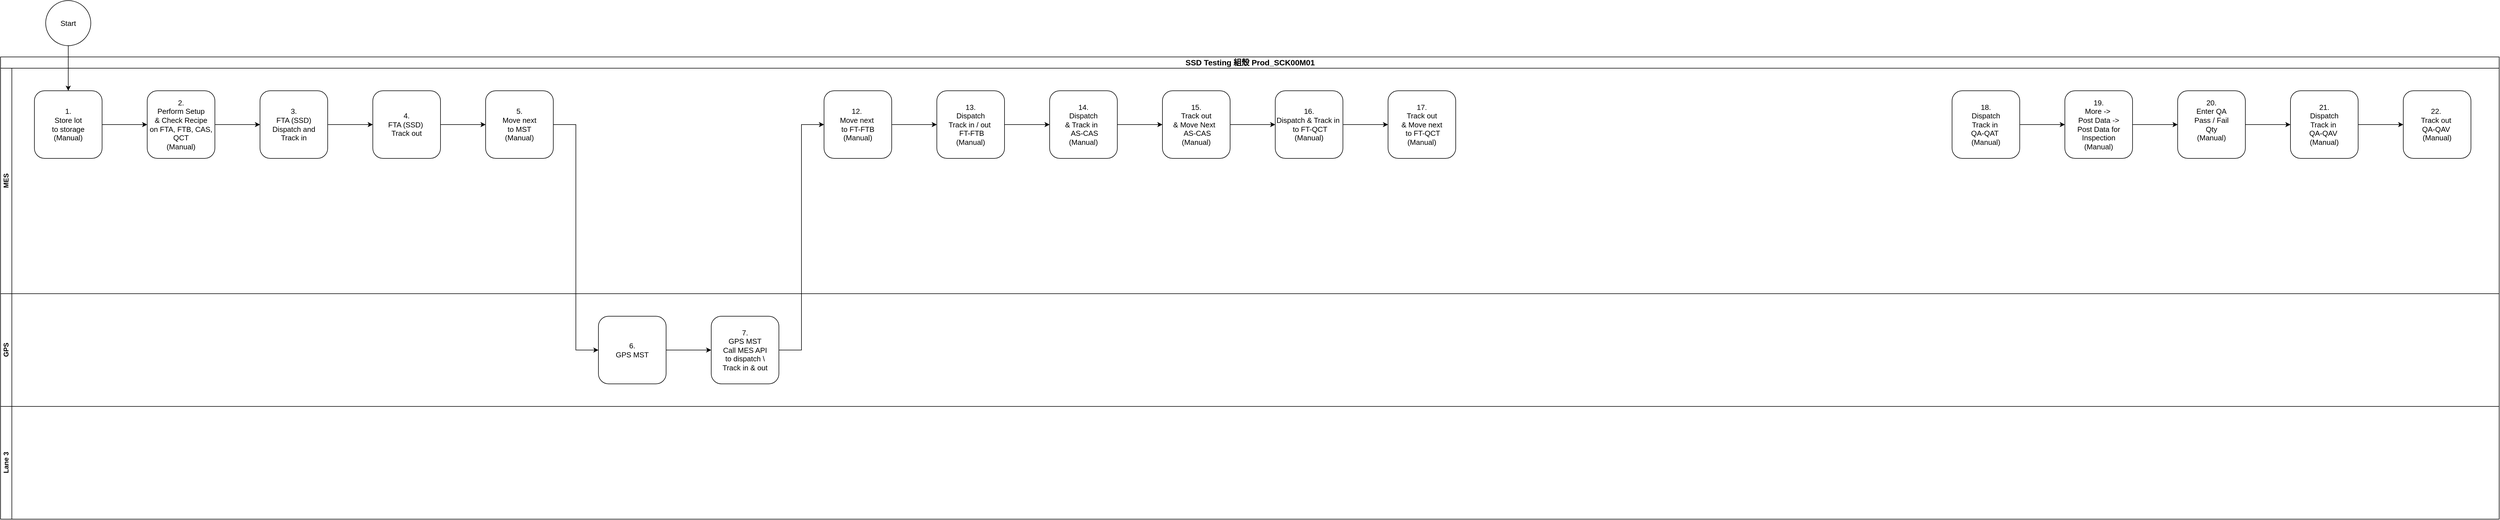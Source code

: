 <mxfile version="22.1.16" type="github" pages="2">
  <diagram name="Testing 組殼 Prod SCK00M01" id="VtEyXnvxtjtlxtF73gRq">
    <mxGraphModel dx="1649" dy="954" grid="1" gridSize="10" guides="1" tooltips="1" connect="1" arrows="1" fold="1" page="0" pageScale="1" pageWidth="1169" pageHeight="827" math="0" shadow="0">
      <root>
        <mxCell id="ZjPLEvT_vaRUvgcbaxpD-0" />
        <mxCell id="ZjPLEvT_vaRUvgcbaxpD-1" parent="ZjPLEvT_vaRUvgcbaxpD-0" />
        <mxCell id="ZjPLEvT_vaRUvgcbaxpD-2" value="&lt;span style=&quot;font-size: 14px;&quot;&gt;SSD Testing 組殼 Prod_SCK00M01&lt;/span&gt;" style="swimlane;childLayout=stackLayout;resizeParent=1;resizeParentMax=0;horizontal=1;startSize=20;horizontalStack=0;html=1;" vertex="1" parent="ZjPLEvT_vaRUvgcbaxpD-1">
          <mxGeometry x="20" y="140" width="4430" height="820" as="geometry" />
        </mxCell>
        <mxCell id="ZjPLEvT_vaRUvgcbaxpD-3" value="MES" style="swimlane;startSize=20;horizontal=0;html=1;" vertex="1" parent="ZjPLEvT_vaRUvgcbaxpD-2">
          <mxGeometry y="20" width="4430" height="400" as="geometry" />
        </mxCell>
        <mxCell id="ZjPLEvT_vaRUvgcbaxpD-4" style="edgeStyle=orthogonalEdgeStyle;rounded=0;orthogonalLoop=1;jettySize=auto;html=1;exitX=1;exitY=0.5;exitDx=0;exitDy=0;entryX=0;entryY=0.5;entryDx=0;entryDy=0;" edge="1" parent="ZjPLEvT_vaRUvgcbaxpD-3" source="ZjPLEvT_vaRUvgcbaxpD-5" target="ZjPLEvT_vaRUvgcbaxpD-7">
          <mxGeometry relative="1" as="geometry" />
        </mxCell>
        <mxCell id="ZjPLEvT_vaRUvgcbaxpD-5" value="&lt;font style=&quot;font-size: 13px;&quot;&gt;1.&lt;br&gt;Store lot &lt;br&gt;to storage&lt;br&gt;(Manual)&lt;br&gt;&lt;/font&gt;" style="rounded=1;whiteSpace=wrap;html=1;" vertex="1" parent="ZjPLEvT_vaRUvgcbaxpD-3">
          <mxGeometry x="60" y="40" width="120" height="120" as="geometry" />
        </mxCell>
        <mxCell id="ZjPLEvT_vaRUvgcbaxpD-6" style="edgeStyle=orthogonalEdgeStyle;rounded=0;orthogonalLoop=1;jettySize=auto;html=1;exitX=1;exitY=0.5;exitDx=0;exitDy=0;entryX=0;entryY=0.5;entryDx=0;entryDy=0;" edge="1" parent="ZjPLEvT_vaRUvgcbaxpD-3" source="ZjPLEvT_vaRUvgcbaxpD-7" target="ZjPLEvT_vaRUvgcbaxpD-9">
          <mxGeometry relative="1" as="geometry" />
        </mxCell>
        <mxCell id="ZjPLEvT_vaRUvgcbaxpD-7" value="&lt;font style=&quot;font-size: 13px;&quot;&gt;2. &lt;br&gt;Perform Setup&lt;br&gt;&amp;amp; Check Recipe&lt;br&gt;on FTA, FTB, CAS, QCT&lt;br&gt;(Manual)&lt;br&gt;&lt;/font&gt;" style="rounded=1;whiteSpace=wrap;html=1;" vertex="1" parent="ZjPLEvT_vaRUvgcbaxpD-3">
          <mxGeometry x="260" y="40" width="120" height="120" as="geometry" />
        </mxCell>
        <mxCell id="ZjPLEvT_vaRUvgcbaxpD-8" style="edgeStyle=orthogonalEdgeStyle;rounded=0;orthogonalLoop=1;jettySize=auto;html=1;exitX=1;exitY=0.5;exitDx=0;exitDy=0;entryX=0;entryY=0.5;entryDx=0;entryDy=0;" edge="1" parent="ZjPLEvT_vaRUvgcbaxpD-3" source="ZjPLEvT_vaRUvgcbaxpD-9" target="ZjPLEvT_vaRUvgcbaxpD-11">
          <mxGeometry relative="1" as="geometry" />
        </mxCell>
        <mxCell id="ZjPLEvT_vaRUvgcbaxpD-9" value="&lt;font style=&quot;font-size: 13px;&quot;&gt;3. &lt;br&gt;FTA (SSD)&lt;br&gt;Dispatch and &lt;br&gt;Track in&lt;br&gt;&lt;/font&gt;" style="rounded=1;whiteSpace=wrap;html=1;" vertex="1" parent="ZjPLEvT_vaRUvgcbaxpD-3">
          <mxGeometry x="460" y="40" width="120" height="120" as="geometry" />
        </mxCell>
        <mxCell id="ZjPLEvT_vaRUvgcbaxpD-10" style="edgeStyle=orthogonalEdgeStyle;rounded=0;orthogonalLoop=1;jettySize=auto;html=1;exitX=1;exitY=0.5;exitDx=0;exitDy=0;entryX=0;entryY=0.5;entryDx=0;entryDy=0;" edge="1" parent="ZjPLEvT_vaRUvgcbaxpD-3" source="ZjPLEvT_vaRUvgcbaxpD-11" target="ZjPLEvT_vaRUvgcbaxpD-17">
          <mxGeometry relative="1" as="geometry">
            <mxPoint x="860" y="100" as="targetPoint" />
          </mxGeometry>
        </mxCell>
        <mxCell id="ZjPLEvT_vaRUvgcbaxpD-11" value="&lt;font style=&quot;font-size: 13px;&quot;&gt;4. &lt;br&gt;FTA (SSD)&amp;nbsp;&lt;br&gt;Track out&lt;br&gt;&lt;/font&gt;" style="rounded=1;whiteSpace=wrap;html=1;" vertex="1" parent="ZjPLEvT_vaRUvgcbaxpD-3">
          <mxGeometry x="660" y="40" width="120" height="120" as="geometry" />
        </mxCell>
        <mxCell id="ZjPLEvT_vaRUvgcbaxpD-17" value="&lt;font style=&quot;font-size: 13px;&quot;&gt;5. &lt;br&gt;Move next &lt;br&gt;to MST&lt;br&gt;(Manual)&lt;br&gt;&lt;/font&gt;" style="rounded=1;whiteSpace=wrap;html=1;" vertex="1" parent="ZjPLEvT_vaRUvgcbaxpD-3">
          <mxGeometry x="860" y="40" width="120" height="120" as="geometry" />
        </mxCell>
        <mxCell id="ZjPLEvT_vaRUvgcbaxpD-35" style="edgeStyle=orthogonalEdgeStyle;rounded=0;orthogonalLoop=1;jettySize=auto;html=1;exitX=1;exitY=0.5;exitDx=0;exitDy=0;entryX=0;entryY=0.5;entryDx=0;entryDy=0;" edge="1" parent="ZjPLEvT_vaRUvgcbaxpD-3" source="ZjPLEvT_vaRUvgcbaxpD-36" target="ZjPLEvT_vaRUvgcbaxpD-38">
          <mxGeometry relative="1" as="geometry" />
        </mxCell>
        <mxCell id="ZjPLEvT_vaRUvgcbaxpD-36" value="&lt;font style=&quot;font-size: 13px;&quot;&gt;12.&amp;nbsp;&lt;br&gt;Move next&amp;nbsp;&lt;br&gt;to FT-FTB&lt;br&gt;(Manual)&lt;br&gt;&lt;/font&gt;" style="rounded=1;whiteSpace=wrap;html=1;" vertex="1" parent="ZjPLEvT_vaRUvgcbaxpD-3">
          <mxGeometry x="1460" y="40" width="120" height="120" as="geometry" />
        </mxCell>
        <mxCell id="zAakZylzKmNzfOh6aZrc-1" style="edgeStyle=orthogonalEdgeStyle;rounded=0;orthogonalLoop=1;jettySize=auto;html=1;exitX=1;exitY=0.5;exitDx=0;exitDy=0;entryX=0;entryY=0.5;entryDx=0;entryDy=0;" edge="1" parent="ZjPLEvT_vaRUvgcbaxpD-3" source="ZjPLEvT_vaRUvgcbaxpD-38" target="FKZvdiM3d8KpAC-lXiIu-1">
          <mxGeometry relative="1" as="geometry" />
        </mxCell>
        <mxCell id="ZjPLEvT_vaRUvgcbaxpD-38" value="&lt;font style=&quot;font-size: 13px;&quot;&gt;13. &lt;br&gt;Dispatch&lt;br&gt;Track in / out&amp;nbsp;&lt;br&gt;&amp;nbsp;FT-FTB&lt;br&gt;(Manual)&lt;br&gt;&lt;/font&gt;" style="rounded=1;whiteSpace=wrap;html=1;" vertex="1" parent="ZjPLEvT_vaRUvgcbaxpD-3">
          <mxGeometry x="1660" y="40" width="120" height="120" as="geometry" />
        </mxCell>
        <mxCell id="ZjPLEvT_vaRUvgcbaxpD-39" style="edgeStyle=orthogonalEdgeStyle;rounded=0;orthogonalLoop=1;jettySize=auto;html=1;exitX=1;exitY=0.5;exitDx=0;exitDy=0;entryX=0;entryY=0.5;entryDx=0;entryDy=0;" edge="1" parent="ZjPLEvT_vaRUvgcbaxpD-3" source="ZjPLEvT_vaRUvgcbaxpD-40" target="ZjPLEvT_vaRUvgcbaxpD-42">
          <mxGeometry relative="1" as="geometry" />
        </mxCell>
        <mxCell id="ZjPLEvT_vaRUvgcbaxpD-40" value="&lt;font style=&quot;font-size: 13px;&quot;&gt;18. &lt;br&gt;Dispatch&lt;br&gt;Track in&amp;nbsp;&lt;br&gt;QA-QAT&amp;nbsp;&lt;br&gt;(Manual)&lt;br&gt;&lt;/font&gt;" style="rounded=1;whiteSpace=wrap;html=1;" vertex="1" parent="ZjPLEvT_vaRUvgcbaxpD-3">
          <mxGeometry x="3460" y="40" width="120" height="120" as="geometry" />
        </mxCell>
        <mxCell id="ZjPLEvT_vaRUvgcbaxpD-41" style="edgeStyle=orthogonalEdgeStyle;rounded=0;orthogonalLoop=1;jettySize=auto;html=1;exitX=1;exitY=0.5;exitDx=0;exitDy=0;entryX=0;entryY=0.5;entryDx=0;entryDy=0;" edge="1" parent="ZjPLEvT_vaRUvgcbaxpD-3" source="ZjPLEvT_vaRUvgcbaxpD-42" target="ZjPLEvT_vaRUvgcbaxpD-44">
          <mxGeometry relative="1" as="geometry" />
        </mxCell>
        <mxCell id="ZjPLEvT_vaRUvgcbaxpD-42" value="&lt;font style=&quot;font-size: 13px;&quot;&gt;19. &lt;br&gt;More -&amp;gt;&amp;nbsp;&lt;br&gt;Post Data -&amp;gt;&lt;br&gt;Post Data for Inspection&lt;br&gt;(Manual)&lt;br&gt;&lt;/font&gt;" style="rounded=1;whiteSpace=wrap;html=1;" vertex="1" parent="ZjPLEvT_vaRUvgcbaxpD-3">
          <mxGeometry x="3660" y="40" width="120" height="120" as="geometry" />
        </mxCell>
        <mxCell id="ZjPLEvT_vaRUvgcbaxpD-43" style="edgeStyle=orthogonalEdgeStyle;rounded=0;orthogonalLoop=1;jettySize=auto;html=1;exitX=1;exitY=0.5;exitDx=0;exitDy=0;entryX=0;entryY=0.5;entryDx=0;entryDy=0;" edge="1" parent="ZjPLEvT_vaRUvgcbaxpD-3" source="ZjPLEvT_vaRUvgcbaxpD-44" target="ZjPLEvT_vaRUvgcbaxpD-46">
          <mxGeometry relative="1" as="geometry" />
        </mxCell>
        <mxCell id="ZjPLEvT_vaRUvgcbaxpD-44" value="&lt;font style=&quot;font-size: 13px;&quot;&gt;20. &lt;br&gt;Enter QA &lt;br&gt;Pass / Fail&lt;br&gt;Qty&lt;br&gt;(Manual)&lt;br&gt;&lt;br&gt;&lt;/font&gt;" style="rounded=1;whiteSpace=wrap;html=1;" vertex="1" parent="ZjPLEvT_vaRUvgcbaxpD-3">
          <mxGeometry x="3860" y="40" width="120" height="120" as="geometry" />
        </mxCell>
        <mxCell id="ZjPLEvT_vaRUvgcbaxpD-45" style="edgeStyle=orthogonalEdgeStyle;rounded=0;orthogonalLoop=1;jettySize=auto;html=1;exitX=1;exitY=0.5;exitDx=0;exitDy=0;entryX=0;entryY=0.5;entryDx=0;entryDy=0;" edge="1" parent="ZjPLEvT_vaRUvgcbaxpD-3" source="ZjPLEvT_vaRUvgcbaxpD-46" target="ZjPLEvT_vaRUvgcbaxpD-47">
          <mxGeometry relative="1" as="geometry" />
        </mxCell>
        <mxCell id="ZjPLEvT_vaRUvgcbaxpD-46" value="&lt;font style=&quot;font-size: 13px;&quot;&gt;21. &lt;br&gt;Dispatch&lt;br&gt;Track in&amp;nbsp;&lt;br&gt;QA-QAV&amp;nbsp;&lt;br&gt;(Manual)&lt;br&gt;&lt;/font&gt;" style="rounded=1;whiteSpace=wrap;html=1;" vertex="1" parent="ZjPLEvT_vaRUvgcbaxpD-3">
          <mxGeometry x="4060" y="40" width="120" height="120" as="geometry" />
        </mxCell>
        <mxCell id="ZjPLEvT_vaRUvgcbaxpD-47" value="&lt;font style=&quot;font-size: 13px;&quot;&gt;22.&amp;nbsp;&lt;br&gt;Track out&amp;nbsp;&lt;br&gt;QA-QAV&amp;nbsp;&lt;br&gt;(Manual)&lt;br&gt;&lt;/font&gt;" style="rounded=1;whiteSpace=wrap;html=1;" vertex="1" parent="ZjPLEvT_vaRUvgcbaxpD-3">
          <mxGeometry x="4260" y="40" width="120" height="120" as="geometry" />
        </mxCell>
        <mxCell id="zAakZylzKmNzfOh6aZrc-2" style="edgeStyle=orthogonalEdgeStyle;rounded=0;orthogonalLoop=1;jettySize=auto;html=1;exitX=1;exitY=0.5;exitDx=0;exitDy=0;entryX=0;entryY=0.5;entryDx=0;entryDy=0;" edge="1" parent="ZjPLEvT_vaRUvgcbaxpD-3" source="FKZvdiM3d8KpAC-lXiIu-1" target="zAakZylzKmNzfOh6aZrc-0">
          <mxGeometry relative="1" as="geometry" />
        </mxCell>
        <mxCell id="FKZvdiM3d8KpAC-lXiIu-1" value="&lt;font style=&quot;font-size: 13px;&quot;&gt;14. &lt;br&gt;Dispatch &lt;br&gt;&amp;amp; Track in&amp;nbsp;&amp;nbsp;&lt;br&gt;&amp;nbsp;AS-CAS&lt;br&gt;(Manual)&lt;br&gt;&lt;/font&gt;" style="rounded=1;whiteSpace=wrap;html=1;" vertex="1" parent="ZjPLEvT_vaRUvgcbaxpD-3">
          <mxGeometry x="1860" y="40" width="120" height="120" as="geometry" />
        </mxCell>
        <mxCell id="zAakZylzKmNzfOh6aZrc-4" style="edgeStyle=orthogonalEdgeStyle;rounded=0;orthogonalLoop=1;jettySize=auto;html=1;exitX=1;exitY=0.5;exitDx=0;exitDy=0;" edge="1" parent="ZjPLEvT_vaRUvgcbaxpD-3" source="zAakZylzKmNzfOh6aZrc-0" target="zAakZylzKmNzfOh6aZrc-3">
          <mxGeometry relative="1" as="geometry" />
        </mxCell>
        <mxCell id="zAakZylzKmNzfOh6aZrc-0" value="&lt;font style=&quot;font-size: 13px;&quot;&gt;15. &lt;br&gt;Track out &lt;br&gt;&amp;amp; Move Next&amp;nbsp;&amp;nbsp;&lt;br&gt;&amp;nbsp;AS-CAS&lt;br&gt;(Manual)&lt;br&gt;&lt;/font&gt;" style="rounded=1;whiteSpace=wrap;html=1;" vertex="1" parent="ZjPLEvT_vaRUvgcbaxpD-3">
          <mxGeometry x="2060" y="40" width="120" height="120" as="geometry" />
        </mxCell>
        <mxCell id="zAakZylzKmNzfOh6aZrc-7" style="edgeStyle=orthogonalEdgeStyle;rounded=0;orthogonalLoop=1;jettySize=auto;html=1;exitX=1;exitY=0.5;exitDx=0;exitDy=0;entryX=0;entryY=0.5;entryDx=0;entryDy=0;" edge="1" parent="ZjPLEvT_vaRUvgcbaxpD-3" source="zAakZylzKmNzfOh6aZrc-3" target="zAakZylzKmNzfOh6aZrc-6">
          <mxGeometry relative="1" as="geometry" />
        </mxCell>
        <mxCell id="zAakZylzKmNzfOh6aZrc-3" value="&lt;font style=&quot;font-size: 13px;&quot;&gt;16. &lt;br&gt;Dispatch &amp;amp; Track in&amp;nbsp;&lt;br&gt;&amp;nbsp;to FT-QCT&lt;br&gt;(Manual)&lt;br&gt;&lt;/font&gt;" style="rounded=1;whiteSpace=wrap;html=1;" vertex="1" parent="ZjPLEvT_vaRUvgcbaxpD-3">
          <mxGeometry x="2260" y="40" width="120" height="120" as="geometry" />
        </mxCell>
        <mxCell id="zAakZylzKmNzfOh6aZrc-6" value="&lt;font style=&quot;font-size: 13px;&quot;&gt;17. &lt;br&gt;Track out &lt;br&gt;&amp;amp; Move next&lt;br&gt;&amp;nbsp;to FT-QCT&lt;br&gt;(Manual)&lt;br&gt;&lt;/font&gt;" style="rounded=1;whiteSpace=wrap;html=1;" vertex="1" parent="ZjPLEvT_vaRUvgcbaxpD-3">
          <mxGeometry x="2460" y="40" width="120" height="120" as="geometry" />
        </mxCell>
        <mxCell id="ZjPLEvT_vaRUvgcbaxpD-48" value="GPS" style="swimlane;startSize=20;horizontal=0;html=1;" vertex="1" parent="ZjPLEvT_vaRUvgcbaxpD-2">
          <mxGeometry y="420" width="4430" height="200" as="geometry" />
        </mxCell>
        <mxCell id="ZjPLEvT_vaRUvgcbaxpD-49" style="edgeStyle=orthogonalEdgeStyle;rounded=0;orthogonalLoop=1;jettySize=auto;html=1;exitX=1;exitY=0.5;exitDx=0;exitDy=0;entryX=0;entryY=0.5;entryDx=0;entryDy=0;" edge="1" parent="ZjPLEvT_vaRUvgcbaxpD-48" source="ZjPLEvT_vaRUvgcbaxpD-50" target="ZjPLEvT_vaRUvgcbaxpD-51">
          <mxGeometry relative="1" as="geometry" />
        </mxCell>
        <mxCell id="ZjPLEvT_vaRUvgcbaxpD-50" value="&lt;font style=&quot;font-size: 13px;&quot;&gt;6. &lt;br&gt;GPS MST&lt;br&gt;&lt;/font&gt;" style="rounded=1;whiteSpace=wrap;html=1;" vertex="1" parent="ZjPLEvT_vaRUvgcbaxpD-48">
          <mxGeometry x="1060" y="40" width="120" height="120" as="geometry" />
        </mxCell>
        <mxCell id="ZjPLEvT_vaRUvgcbaxpD-51" value="&lt;font style=&quot;font-size: 13px;&quot;&gt;7. &lt;br&gt;GPS MST&lt;br&gt;Call MES API &lt;br&gt;to dispatch \&lt;br&gt;Track in &amp;amp; out&lt;br&gt;&lt;/font&gt;" style="rounded=1;whiteSpace=wrap;html=1;" vertex="1" parent="ZjPLEvT_vaRUvgcbaxpD-48">
          <mxGeometry x="1260" y="40" width="120" height="120" as="geometry" />
        </mxCell>
        <mxCell id="ZjPLEvT_vaRUvgcbaxpD-52" value="Lane 3" style="swimlane;startSize=20;horizontal=0;html=1;" vertex="1" parent="ZjPLEvT_vaRUvgcbaxpD-2">
          <mxGeometry y="620" width="4430" height="200" as="geometry" />
        </mxCell>
        <mxCell id="ZjPLEvT_vaRUvgcbaxpD-53" style="edgeStyle=orthogonalEdgeStyle;rounded=0;orthogonalLoop=1;jettySize=auto;html=1;exitX=1;exitY=0.5;exitDx=0;exitDy=0;entryX=0;entryY=0.5;entryDx=0;entryDy=0;" edge="1" parent="ZjPLEvT_vaRUvgcbaxpD-2" source="ZjPLEvT_vaRUvgcbaxpD-17" target="ZjPLEvT_vaRUvgcbaxpD-50">
          <mxGeometry relative="1" as="geometry" />
        </mxCell>
        <mxCell id="FKZvdiM3d8KpAC-lXiIu-0" style="edgeStyle=orthogonalEdgeStyle;rounded=0;orthogonalLoop=1;jettySize=auto;html=1;exitX=1;exitY=0.5;exitDx=0;exitDy=0;entryX=0;entryY=0.5;entryDx=0;entryDy=0;" edge="1" parent="ZjPLEvT_vaRUvgcbaxpD-2" source="ZjPLEvT_vaRUvgcbaxpD-51" target="ZjPLEvT_vaRUvgcbaxpD-36">
          <mxGeometry relative="1" as="geometry" />
        </mxCell>
        <mxCell id="ZjPLEvT_vaRUvgcbaxpD-55" style="edgeStyle=orthogonalEdgeStyle;rounded=0;orthogonalLoop=1;jettySize=auto;html=1;exitX=0.5;exitY=1;exitDx=0;exitDy=0;entryX=0.5;entryY=0;entryDx=0;entryDy=0;" edge="1" parent="ZjPLEvT_vaRUvgcbaxpD-1" source="ZjPLEvT_vaRUvgcbaxpD-56" target="ZjPLEvT_vaRUvgcbaxpD-5">
          <mxGeometry relative="1" as="geometry" />
        </mxCell>
        <mxCell id="ZjPLEvT_vaRUvgcbaxpD-56" value="&lt;font style=&quot;font-size: 13px;&quot;&gt;Start&lt;/font&gt;" style="ellipse;whiteSpace=wrap;html=1;aspect=fixed;" vertex="1" parent="ZjPLEvT_vaRUvgcbaxpD-1">
          <mxGeometry x="100" y="40" width="80" height="80" as="geometry" />
        </mxCell>
      </root>
    </mxGraphModel>
  </diagram>
  <diagram name="SSD Testing 不組殼 Prod S0K00M01" id="Mfq-cFtSlNQOb0LYSINd">
    <mxGraphModel dx="2328" dy="1347" grid="1" gridSize="10" guides="1" tooltips="1" connect="1" arrows="1" fold="1" page="0" pageScale="1" pageWidth="1169" pageHeight="827" math="0" shadow="0">
      <root>
        <mxCell id="0" />
        <mxCell id="1" parent="0" />
        <mxCell id="GfFlqZ9XHPKxG8nevZgK-1" value="&lt;span style=&quot;font-size: 14px;&quot;&gt;SSD Testing 不組殼 Prod_S0K00M01&lt;/span&gt;" style="swimlane;childLayout=stackLayout;resizeParent=1;resizeParentMax=0;horizontal=1;startSize=20;horizontalStack=0;html=1;" vertex="1" parent="1">
          <mxGeometry x="20" y="140" width="4430" height="820" as="geometry" />
        </mxCell>
        <mxCell id="GfFlqZ9XHPKxG8nevZgK-2" value="MES" style="swimlane;startSize=20;horizontal=0;html=1;" vertex="1" parent="GfFlqZ9XHPKxG8nevZgK-1">
          <mxGeometry y="20" width="4430" height="400" as="geometry" />
        </mxCell>
        <mxCell id="GfFlqZ9XHPKxG8nevZgK-11" style="edgeStyle=orthogonalEdgeStyle;rounded=0;orthogonalLoop=1;jettySize=auto;html=1;exitX=1;exitY=0.5;exitDx=0;exitDy=0;entryX=0;entryY=0.5;entryDx=0;entryDy=0;" edge="1" parent="GfFlqZ9XHPKxG8nevZgK-2" source="GfFlqZ9XHPKxG8nevZgK-6" target="GfFlqZ9XHPKxG8nevZgK-8">
          <mxGeometry relative="1" as="geometry" />
        </mxCell>
        <mxCell id="GfFlqZ9XHPKxG8nevZgK-6" value="&lt;font style=&quot;font-size: 13px;&quot;&gt;1.&lt;br&gt;Store lot &lt;br&gt;to storage&lt;br&gt;(Manual)&lt;br&gt;&lt;/font&gt;" style="rounded=1;whiteSpace=wrap;html=1;" vertex="1" parent="GfFlqZ9XHPKxG8nevZgK-2">
          <mxGeometry x="60" y="40" width="120" height="120" as="geometry" />
        </mxCell>
        <mxCell id="GfFlqZ9XHPKxG8nevZgK-12" style="edgeStyle=orthogonalEdgeStyle;rounded=0;orthogonalLoop=1;jettySize=auto;html=1;exitX=1;exitY=0.5;exitDx=0;exitDy=0;entryX=0;entryY=0.5;entryDx=0;entryDy=0;" edge="1" parent="GfFlqZ9XHPKxG8nevZgK-2" source="GfFlqZ9XHPKxG8nevZgK-8" target="GfFlqZ9XHPKxG8nevZgK-10">
          <mxGeometry relative="1" as="geometry" />
        </mxCell>
        <mxCell id="GfFlqZ9XHPKxG8nevZgK-8" value="&lt;font style=&quot;font-size: 13px;&quot;&gt;2. &lt;br&gt;Perform Setup&lt;br&gt;&amp;amp; Check Recipe&amp;nbsp;&lt;br&gt;on FTA, FTB, QCT&lt;br&gt;(Manual)&lt;br&gt;&lt;br&gt;&lt;/font&gt;" style="rounded=1;whiteSpace=wrap;html=1;" vertex="1" parent="GfFlqZ9XHPKxG8nevZgK-2">
          <mxGeometry x="260" y="40" width="120" height="120" as="geometry" />
        </mxCell>
        <mxCell id="GfFlqZ9XHPKxG8nevZgK-14" style="edgeStyle=orthogonalEdgeStyle;rounded=0;orthogonalLoop=1;jettySize=auto;html=1;exitX=1;exitY=0.5;exitDx=0;exitDy=0;entryX=0;entryY=0.5;entryDx=0;entryDy=0;" edge="1" parent="GfFlqZ9XHPKxG8nevZgK-2" source="GfFlqZ9XHPKxG8nevZgK-10" target="GfFlqZ9XHPKxG8nevZgK-13">
          <mxGeometry relative="1" as="geometry" />
        </mxCell>
        <mxCell id="GfFlqZ9XHPKxG8nevZgK-10" value="&lt;font style=&quot;font-size: 13px;&quot;&gt;3. &lt;br&gt;FTA (SSD)&lt;br&gt;Dispatch and &lt;br&gt;Track in&lt;br&gt;&lt;/font&gt;" style="rounded=1;whiteSpace=wrap;html=1;" vertex="1" parent="GfFlqZ9XHPKxG8nevZgK-2">
          <mxGeometry x="460" y="40" width="120" height="120" as="geometry" />
        </mxCell>
        <mxCell id="GfFlqZ9XHPKxG8nevZgK-16" style="edgeStyle=orthogonalEdgeStyle;rounded=0;orthogonalLoop=1;jettySize=auto;html=1;exitX=1;exitY=0.5;exitDx=0;exitDy=0;entryX=0;entryY=0.5;entryDx=0;entryDy=0;" edge="1" parent="GfFlqZ9XHPKxG8nevZgK-2" source="GfFlqZ9XHPKxG8nevZgK-13" target="GfFlqZ9XHPKxG8nevZgK-15">
          <mxGeometry relative="1" as="geometry" />
        </mxCell>
        <mxCell id="GfFlqZ9XHPKxG8nevZgK-13" value="&lt;font style=&quot;font-size: 13px;&quot;&gt;4. &lt;br&gt;FTA (SSD)&amp;nbsp;&lt;br&gt;Track out&lt;br&gt;&lt;/font&gt;" style="rounded=1;whiteSpace=wrap;html=1;" vertex="1" parent="GfFlqZ9XHPKxG8nevZgK-2">
          <mxGeometry x="660" y="40" width="120" height="120" as="geometry" />
        </mxCell>
        <mxCell id="GfFlqZ9XHPKxG8nevZgK-20" style="edgeStyle=orthogonalEdgeStyle;rounded=0;orthogonalLoop=1;jettySize=auto;html=1;exitX=0.5;exitY=1;exitDx=0;exitDy=0;entryX=0;entryY=0.5;entryDx=0;entryDy=0;" edge="1" parent="GfFlqZ9XHPKxG8nevZgK-2" source="GfFlqZ9XHPKxG8nevZgK-15" target="GfFlqZ9XHPKxG8nevZgK-19">
          <mxGeometry relative="1" as="geometry" />
        </mxCell>
        <mxCell id="GfFlqZ9XHPKxG8nevZgK-22" value="&lt;font style=&quot;font-size: 13px;&quot;&gt;Yes&lt;/font&gt;" style="edgeLabel;html=1;align=center;verticalAlign=middle;resizable=0;points=[];" vertex="1" connectable="0" parent="GfFlqZ9XHPKxG8nevZgK-20">
          <mxGeometry x="-0.586" y="-1" relative="1" as="geometry">
            <mxPoint as="offset" />
          </mxGeometry>
        </mxCell>
        <mxCell id="GfFlqZ9XHPKxG8nevZgK-35" style="edgeStyle=orthogonalEdgeStyle;rounded=0;orthogonalLoop=1;jettySize=auto;html=1;exitX=1;exitY=0.5;exitDx=0;exitDy=0;" edge="1" parent="GfFlqZ9XHPKxG8nevZgK-2" source="GfFlqZ9XHPKxG8nevZgK-15">
          <mxGeometry relative="1" as="geometry">
            <mxPoint x="1660" y="100" as="targetPoint" />
          </mxGeometry>
        </mxCell>
        <mxCell id="GfFlqZ9XHPKxG8nevZgK-36" value="&lt;font style=&quot;font-size: 13px;&quot;&gt;No&lt;/font&gt;" style="edgeLabel;html=1;align=center;verticalAlign=middle;resizable=0;points=[];" vertex="1" connectable="0" parent="GfFlqZ9XHPKxG8nevZgK-35">
          <mxGeometry x="-0.23" y="-1" relative="1" as="geometry">
            <mxPoint as="offset" />
          </mxGeometry>
        </mxCell>
        <mxCell id="GfFlqZ9XHPKxG8nevZgK-15" value="&lt;font style=&quot;font-size: 13px;&quot;&gt;5. &lt;br&gt;Is 上載板 (Load)?&lt;br&gt;( 是否使用&lt;br&gt;MST 960機台 )&amp;nbsp;&lt;br&gt;&lt;/font&gt;" style="rhombus;whiteSpace=wrap;html=1;" vertex="1" parent="GfFlqZ9XHPKxG8nevZgK-2">
          <mxGeometry x="860" y="40" width="120" height="120" as="geometry" />
        </mxCell>
        <mxCell id="GfFlqZ9XHPKxG8nevZgK-17" value="&lt;font style=&quot;font-size: 13px;&quot;&gt;9. &lt;br&gt;Move next &lt;br&gt;to MST&lt;br&gt;(Manual)&lt;br&gt;&lt;/font&gt;" style="rounded=1;whiteSpace=wrap;html=1;" vertex="1" parent="GfFlqZ9XHPKxG8nevZgK-2">
          <mxGeometry x="1660" y="40" width="120" height="120" as="geometry" />
        </mxCell>
        <mxCell id="GfFlqZ9XHPKxG8nevZgK-26" style="edgeStyle=orthogonalEdgeStyle;rounded=0;orthogonalLoop=1;jettySize=auto;html=1;exitX=1;exitY=0.5;exitDx=0;exitDy=0;" edge="1" parent="GfFlqZ9XHPKxG8nevZgK-2" source="GfFlqZ9XHPKxG8nevZgK-19" target="GfFlqZ9XHPKxG8nevZgK-24">
          <mxGeometry relative="1" as="geometry" />
        </mxCell>
        <mxCell id="GfFlqZ9XHPKxG8nevZgK-19" value="&lt;font style=&quot;font-size: 13px;&quot;&gt;6. &lt;br&gt;Move next&lt;br&gt;to LN-BMS&lt;br&gt;(optional step)&lt;br&gt;(Manual)&lt;br&gt;&lt;br&gt;&lt;/font&gt;" style="rounded=1;whiteSpace=wrap;html=1;" vertex="1" parent="GfFlqZ9XHPKxG8nevZgK-2">
          <mxGeometry x="1060" y="240" width="120" height="120" as="geometry" />
        </mxCell>
        <mxCell id="GfFlqZ9XHPKxG8nevZgK-27" style="edgeStyle=orthogonalEdgeStyle;rounded=0;orthogonalLoop=1;jettySize=auto;html=1;exitX=1;exitY=0.5;exitDx=0;exitDy=0;entryX=0;entryY=0.5;entryDx=0;entryDy=0;" edge="1" parent="GfFlqZ9XHPKxG8nevZgK-2" source="GfFlqZ9XHPKxG8nevZgK-24" target="GfFlqZ9XHPKxG8nevZgK-25">
          <mxGeometry relative="1" as="geometry" />
        </mxCell>
        <mxCell id="GfFlqZ9XHPKxG8nevZgK-24" value="&lt;font style=&quot;font-size: 13px;&quot;&gt;7. &lt;br&gt;Track in to&amp;nbsp;&lt;br&gt;LN-BMS&lt;br&gt;(Manual)&lt;br&gt;&lt;/font&gt;" style="rounded=1;whiteSpace=wrap;html=1;" vertex="1" parent="GfFlqZ9XHPKxG8nevZgK-2">
          <mxGeometry x="1260" y="240" width="120" height="120" as="geometry" />
        </mxCell>
        <mxCell id="GfFlqZ9XHPKxG8nevZgK-28" style="edgeStyle=orthogonalEdgeStyle;rounded=0;orthogonalLoop=1;jettySize=auto;html=1;exitX=1;exitY=0.5;exitDx=0;exitDy=0;entryX=0;entryY=0.5;entryDx=0;entryDy=0;" edge="1" parent="GfFlqZ9XHPKxG8nevZgK-2" source="GfFlqZ9XHPKxG8nevZgK-25" target="GfFlqZ9XHPKxG8nevZgK-17">
          <mxGeometry relative="1" as="geometry" />
        </mxCell>
        <mxCell id="GfFlqZ9XHPKxG8nevZgK-25" value="&lt;font style=&quot;font-size: 13px;&quot;&gt;8. &lt;br&gt;Track out&amp;nbsp;&lt;br&gt;LN-BMS&lt;br&gt;(Manual)&lt;br&gt;&lt;/font&gt;" style="rounded=1;whiteSpace=wrap;html=1;" vertex="1" parent="GfFlqZ9XHPKxG8nevZgK-2">
          <mxGeometry x="1460" y="240" width="120" height="120" as="geometry" />
        </mxCell>
        <mxCell id="GfFlqZ9XHPKxG8nevZgK-38" style="edgeStyle=orthogonalEdgeStyle;rounded=0;orthogonalLoop=1;jettySize=auto;html=1;exitX=1;exitY=0.5;exitDx=0;exitDy=0;entryX=0;entryY=0.5;entryDx=0;entryDy=0;" edge="1" parent="GfFlqZ9XHPKxG8nevZgK-2" source="GfFlqZ9XHPKxG8nevZgK-33" target="GfFlqZ9XHPKxG8nevZgK-37">
          <mxGeometry relative="1" as="geometry" />
        </mxCell>
        <mxCell id="GfFlqZ9XHPKxG8nevZgK-43" value="&lt;font style=&quot;font-size: 13px;&quot;&gt;Yes&lt;/font&gt;" style="edgeLabel;html=1;align=center;verticalAlign=middle;resizable=0;points=[];" vertex="1" connectable="0" parent="GfFlqZ9XHPKxG8nevZgK-38">
          <mxGeometry x="-0.25" y="1" relative="1" as="geometry">
            <mxPoint as="offset" />
          </mxGeometry>
        </mxCell>
        <mxCell id="GfFlqZ9XHPKxG8nevZgK-45" style="edgeStyle=orthogonalEdgeStyle;rounded=0;orthogonalLoop=1;jettySize=auto;html=1;exitX=0.5;exitY=0;exitDx=0;exitDy=0;entryX=0;entryY=0.5;entryDx=0;entryDy=0;" edge="1" parent="GfFlqZ9XHPKxG8nevZgK-2" source="GfFlqZ9XHPKxG8nevZgK-33" target="GfFlqZ9XHPKxG8nevZgK-44">
          <mxGeometry relative="1" as="geometry" />
        </mxCell>
        <mxCell id="GfFlqZ9XHPKxG8nevZgK-46" value="&lt;font style=&quot;font-size: 13px;&quot;&gt;No&lt;/font&gt;" style="edgeLabel;html=1;align=center;verticalAlign=middle;resizable=0;points=[];" vertex="1" connectable="0" parent="GfFlqZ9XHPKxG8nevZgK-45">
          <mxGeometry x="-0.875" relative="1" as="geometry">
            <mxPoint as="offset" />
          </mxGeometry>
        </mxCell>
        <mxCell id="GfFlqZ9XHPKxG8nevZgK-33" value="&lt;font style=&quot;font-size: 13px;&quot;&gt;12. &lt;br&gt;Is 下載(unload)?&lt;br&gt;( 是否使用&lt;br&gt;MST 960機台 )&amp;nbsp;&lt;br&gt;&lt;/font&gt;" style="rhombus;whiteSpace=wrap;html=1;" vertex="1" parent="GfFlqZ9XHPKxG8nevZgK-2">
          <mxGeometry x="2260" y="240" width="120" height="120" as="geometry" />
        </mxCell>
        <mxCell id="GfFlqZ9XHPKxG8nevZgK-42" style="edgeStyle=orthogonalEdgeStyle;rounded=0;orthogonalLoop=1;jettySize=auto;html=1;exitX=1;exitY=0.5;exitDx=0;exitDy=0;entryX=0;entryY=0.5;entryDx=0;entryDy=0;" edge="1" parent="GfFlqZ9XHPKxG8nevZgK-2" source="GfFlqZ9XHPKxG8nevZgK-37" target="GfFlqZ9XHPKxG8nevZgK-40">
          <mxGeometry relative="1" as="geometry" />
        </mxCell>
        <mxCell id="GfFlqZ9XHPKxG8nevZgK-37" value="&lt;font style=&quot;font-size: 13px;&quot;&gt;13. &lt;br&gt;Move Next &lt;br&gt;to&amp;nbsp;LN-AMS&lt;br&gt;(Optional Step)&lt;br&gt;(Manual)&lt;br&gt;&lt;/font&gt;" style="rounded=1;whiteSpace=wrap;html=1;" vertex="1" parent="GfFlqZ9XHPKxG8nevZgK-2">
          <mxGeometry x="2460" y="240" width="120" height="120" as="geometry" />
        </mxCell>
        <mxCell id="GfFlqZ9XHPKxG8nevZgK-40" value="&lt;font style=&quot;font-size: 13px;&quot;&gt;14. &lt;br&gt;Track in to&amp;nbsp;&lt;br&gt;LN-AMS&lt;br&gt;(Manual)&lt;br&gt;&lt;/font&gt;" style="rounded=1;whiteSpace=wrap;html=1;" vertex="1" parent="GfFlqZ9XHPKxG8nevZgK-2">
          <mxGeometry x="2660" y="240" width="120" height="120" as="geometry" />
        </mxCell>
        <mxCell id="GfFlqZ9XHPKxG8nevZgK-47" style="edgeStyle=orthogonalEdgeStyle;rounded=0;orthogonalLoop=1;jettySize=auto;html=1;exitX=1;exitY=0.5;exitDx=0;exitDy=0;entryX=0;entryY=0.5;entryDx=0;entryDy=0;" edge="1" parent="GfFlqZ9XHPKxG8nevZgK-2" source="GfFlqZ9XHPKxG8nevZgK-41" target="GfFlqZ9XHPKxG8nevZgK-44">
          <mxGeometry relative="1" as="geometry" />
        </mxCell>
        <mxCell id="GfFlqZ9XHPKxG8nevZgK-41" value="&lt;font style=&quot;font-size: 13px;&quot;&gt;15. &lt;br&gt;Track out&amp;nbsp;&lt;br&gt;LN-AMS&lt;br&gt;(Manual)&lt;br&gt;&lt;/font&gt;" style="rounded=1;whiteSpace=wrap;html=1;" vertex="1" parent="GfFlqZ9XHPKxG8nevZgK-2">
          <mxGeometry x="2860" y="240" width="120" height="120" as="geometry" />
        </mxCell>
        <mxCell id="GfFlqZ9XHPKxG8nevZgK-39" style="edgeStyle=orthogonalEdgeStyle;rounded=0;orthogonalLoop=1;jettySize=auto;html=1;exitX=1;exitY=0.5;exitDx=0;exitDy=0;entryX=0;entryY=0.5;entryDx=0;entryDy=0;" edge="1" parent="GfFlqZ9XHPKxG8nevZgK-2" source="GfFlqZ9XHPKxG8nevZgK-40" target="GfFlqZ9XHPKxG8nevZgK-41">
          <mxGeometry relative="1" as="geometry" />
        </mxCell>
        <mxCell id="GfFlqZ9XHPKxG8nevZgK-49" style="edgeStyle=orthogonalEdgeStyle;rounded=0;orthogonalLoop=1;jettySize=auto;html=1;exitX=1;exitY=0.5;exitDx=0;exitDy=0;entryX=0;entryY=0.5;entryDx=0;entryDy=0;" edge="1" parent="GfFlqZ9XHPKxG8nevZgK-2" source="GfFlqZ9XHPKxG8nevZgK-44" target="GfFlqZ9XHPKxG8nevZgK-48">
          <mxGeometry relative="1" as="geometry" />
        </mxCell>
        <mxCell id="GfFlqZ9XHPKxG8nevZgK-44" value="&lt;font style=&quot;font-size: 13px;&quot;&gt;16.&amp;nbsp;&lt;br&gt;Move next&amp;nbsp;&lt;br&gt;to FT-FTB&lt;br&gt;(Manual)&lt;br&gt;&lt;/font&gt;" style="rounded=1;whiteSpace=wrap;html=1;" vertex="1" parent="GfFlqZ9XHPKxG8nevZgK-2">
          <mxGeometry x="3060" y="40" width="120" height="120" as="geometry" />
        </mxCell>
        <mxCell id="GfFlqZ9XHPKxG8nevZgK-51" style="edgeStyle=orthogonalEdgeStyle;rounded=0;orthogonalLoop=1;jettySize=auto;html=1;exitX=1;exitY=0.5;exitDx=0;exitDy=0;entryX=0;entryY=0.5;entryDx=0;entryDy=0;" edge="1" parent="GfFlqZ9XHPKxG8nevZgK-2" source="GfFlqZ9XHPKxG8nevZgK-48" target="GfFlqZ9XHPKxG8nevZgK-50">
          <mxGeometry relative="1" as="geometry" />
        </mxCell>
        <mxCell id="GfFlqZ9XHPKxG8nevZgK-48" value="&lt;font style=&quot;font-size: 13px;&quot;&gt;17. &lt;br&gt;Dispatch&lt;br&gt;Track in / out&amp;nbsp;&lt;br&gt;&amp;nbsp;FT-FTB&lt;br&gt;(Manual)&lt;br&gt;&lt;/font&gt;" style="rounded=1;whiteSpace=wrap;html=1;" vertex="1" parent="GfFlqZ9XHPKxG8nevZgK-2">
          <mxGeometry x="3260" y="40" width="120" height="120" as="geometry" />
        </mxCell>
        <mxCell id="GfFlqZ9XHPKxG8nevZgK-55" style="edgeStyle=orthogonalEdgeStyle;rounded=0;orthogonalLoop=1;jettySize=auto;html=1;exitX=1;exitY=0.5;exitDx=0;exitDy=0;entryX=0;entryY=0.5;entryDx=0;entryDy=0;" edge="1" parent="GfFlqZ9XHPKxG8nevZgK-2" source="GfFlqZ9XHPKxG8nevZgK-50" target="GfFlqZ9XHPKxG8nevZgK-52">
          <mxGeometry relative="1" as="geometry" />
        </mxCell>
        <mxCell id="GfFlqZ9XHPKxG8nevZgK-50" value="&lt;font style=&quot;font-size: 13px;&quot;&gt;18. &lt;br&gt;Dispatch&lt;br&gt;Track in&amp;nbsp;&lt;br&gt;QA-QAT&amp;nbsp;&lt;br&gt;(Manual)&lt;br&gt;&lt;/font&gt;" style="rounded=1;whiteSpace=wrap;html=1;" vertex="1" parent="GfFlqZ9XHPKxG8nevZgK-2">
          <mxGeometry x="3460" y="40" width="120" height="120" as="geometry" />
        </mxCell>
        <mxCell id="GfFlqZ9XHPKxG8nevZgK-56" style="edgeStyle=orthogonalEdgeStyle;rounded=0;orthogonalLoop=1;jettySize=auto;html=1;exitX=1;exitY=0.5;exitDx=0;exitDy=0;entryX=0;entryY=0.5;entryDx=0;entryDy=0;" edge="1" parent="GfFlqZ9XHPKxG8nevZgK-2" source="GfFlqZ9XHPKxG8nevZgK-52" target="GfFlqZ9XHPKxG8nevZgK-54">
          <mxGeometry relative="1" as="geometry" />
        </mxCell>
        <mxCell id="GfFlqZ9XHPKxG8nevZgK-52" value="&lt;font style=&quot;font-size: 13px;&quot;&gt;19. &lt;br&gt;More -&amp;gt;&amp;nbsp;&lt;br&gt;Post Data -&amp;gt;&lt;br&gt;Post Data for Inspection&lt;br&gt;(Manual)&lt;br&gt;&lt;/font&gt;" style="rounded=1;whiteSpace=wrap;html=1;" vertex="1" parent="GfFlqZ9XHPKxG8nevZgK-2">
          <mxGeometry x="3660" y="40" width="120" height="120" as="geometry" />
        </mxCell>
        <mxCell id="GfFlqZ9XHPKxG8nevZgK-58" style="edgeStyle=orthogonalEdgeStyle;rounded=0;orthogonalLoop=1;jettySize=auto;html=1;exitX=1;exitY=0.5;exitDx=0;exitDy=0;entryX=0;entryY=0.5;entryDx=0;entryDy=0;" edge="1" parent="GfFlqZ9XHPKxG8nevZgK-2" source="GfFlqZ9XHPKxG8nevZgK-54" target="GfFlqZ9XHPKxG8nevZgK-57">
          <mxGeometry relative="1" as="geometry" />
        </mxCell>
        <mxCell id="GfFlqZ9XHPKxG8nevZgK-54" value="&lt;font style=&quot;font-size: 13px;&quot;&gt;20. &lt;br&gt;Enter QA &lt;br&gt;Pass / Fail&lt;br&gt;Qty&lt;br&gt;(Manual)&lt;br&gt;&lt;br&gt;&lt;/font&gt;" style="rounded=1;whiteSpace=wrap;html=1;" vertex="1" parent="GfFlqZ9XHPKxG8nevZgK-2">
          <mxGeometry x="3860" y="40" width="120" height="120" as="geometry" />
        </mxCell>
        <mxCell id="GfFlqZ9XHPKxG8nevZgK-60" style="edgeStyle=orthogonalEdgeStyle;rounded=0;orthogonalLoop=1;jettySize=auto;html=1;exitX=1;exitY=0.5;exitDx=0;exitDy=0;entryX=0;entryY=0.5;entryDx=0;entryDy=0;" edge="1" parent="GfFlqZ9XHPKxG8nevZgK-2" source="GfFlqZ9XHPKxG8nevZgK-57" target="GfFlqZ9XHPKxG8nevZgK-59">
          <mxGeometry relative="1" as="geometry" />
        </mxCell>
        <mxCell id="GfFlqZ9XHPKxG8nevZgK-57" value="&lt;font style=&quot;font-size: 13px;&quot;&gt;21. &lt;br&gt;Dispatch&lt;br&gt;Track in&amp;nbsp;&lt;br&gt;QA-QAV&amp;nbsp;&lt;br&gt;(Manual)&lt;br&gt;&lt;/font&gt;" style="rounded=1;whiteSpace=wrap;html=1;" vertex="1" parent="GfFlqZ9XHPKxG8nevZgK-2">
          <mxGeometry x="4060" y="40" width="120" height="120" as="geometry" />
        </mxCell>
        <mxCell id="GfFlqZ9XHPKxG8nevZgK-59" value="&lt;font style=&quot;font-size: 13px;&quot;&gt;22.&amp;nbsp;&lt;br&gt;Track out&amp;nbsp;&lt;br&gt;QA-QAV&amp;nbsp;&lt;br&gt;(Manual)&lt;br&gt;&lt;/font&gt;" style="rounded=1;whiteSpace=wrap;html=1;" vertex="1" parent="GfFlqZ9XHPKxG8nevZgK-2">
          <mxGeometry x="4260" y="40" width="120" height="120" as="geometry" />
        </mxCell>
        <mxCell id="GfFlqZ9XHPKxG8nevZgK-3" value="GPS" style="swimlane;startSize=20;horizontal=0;html=1;" vertex="1" parent="GfFlqZ9XHPKxG8nevZgK-1">
          <mxGeometry y="420" width="4430" height="200" as="geometry" />
        </mxCell>
        <mxCell id="GfFlqZ9XHPKxG8nevZgK-32" style="edgeStyle=orthogonalEdgeStyle;rounded=0;orthogonalLoop=1;jettySize=auto;html=1;exitX=1;exitY=0.5;exitDx=0;exitDy=0;entryX=0;entryY=0.5;entryDx=0;entryDy=0;" edge="1" parent="GfFlqZ9XHPKxG8nevZgK-3" source="GfFlqZ9XHPKxG8nevZgK-29" target="GfFlqZ9XHPKxG8nevZgK-31">
          <mxGeometry relative="1" as="geometry" />
        </mxCell>
        <mxCell id="GfFlqZ9XHPKxG8nevZgK-29" value="&lt;font style=&quot;font-size: 13px;&quot;&gt;10. &lt;br&gt;GPS MST&lt;br&gt;&lt;/font&gt;" style="rounded=1;whiteSpace=wrap;html=1;" vertex="1" parent="GfFlqZ9XHPKxG8nevZgK-3">
          <mxGeometry x="1860" y="40" width="120" height="120" as="geometry" />
        </mxCell>
        <mxCell id="GfFlqZ9XHPKxG8nevZgK-31" value="&lt;font style=&quot;font-size: 13px;&quot;&gt;11. &lt;br&gt;GPS MST&lt;br&gt;Call MES API &lt;br&gt;to dispatch \&lt;br&gt;Track in &amp;amp; out&lt;br&gt;&lt;/font&gt;" style="rounded=1;whiteSpace=wrap;html=1;" vertex="1" parent="GfFlqZ9XHPKxG8nevZgK-3">
          <mxGeometry x="2060" y="40" width="120" height="120" as="geometry" />
        </mxCell>
        <mxCell id="GfFlqZ9XHPKxG8nevZgK-4" value="Lane 3" style="swimlane;startSize=20;horizontal=0;html=1;" vertex="1" parent="GfFlqZ9XHPKxG8nevZgK-1">
          <mxGeometry y="620" width="4430" height="200" as="geometry" />
        </mxCell>
        <mxCell id="GfFlqZ9XHPKxG8nevZgK-30" style="edgeStyle=orthogonalEdgeStyle;rounded=0;orthogonalLoop=1;jettySize=auto;html=1;exitX=1;exitY=0.5;exitDx=0;exitDy=0;entryX=0;entryY=0.5;entryDx=0;entryDy=0;" edge="1" parent="GfFlqZ9XHPKxG8nevZgK-1" source="GfFlqZ9XHPKxG8nevZgK-17" target="GfFlqZ9XHPKxG8nevZgK-29">
          <mxGeometry relative="1" as="geometry" />
        </mxCell>
        <mxCell id="GfFlqZ9XHPKxG8nevZgK-34" style="edgeStyle=orthogonalEdgeStyle;rounded=0;orthogonalLoop=1;jettySize=auto;html=1;exitX=1;exitY=0.5;exitDx=0;exitDy=0;entryX=0;entryY=0.5;entryDx=0;entryDy=0;" edge="1" parent="GfFlqZ9XHPKxG8nevZgK-1" source="GfFlqZ9XHPKxG8nevZgK-31" target="GfFlqZ9XHPKxG8nevZgK-33">
          <mxGeometry relative="1" as="geometry" />
        </mxCell>
        <mxCell id="GfFlqZ9XHPKxG8nevZgK-7" style="edgeStyle=orthogonalEdgeStyle;rounded=0;orthogonalLoop=1;jettySize=auto;html=1;exitX=0.5;exitY=1;exitDx=0;exitDy=0;entryX=0.5;entryY=0;entryDx=0;entryDy=0;" edge="1" parent="1" source="GfFlqZ9XHPKxG8nevZgK-5" target="GfFlqZ9XHPKxG8nevZgK-6">
          <mxGeometry relative="1" as="geometry" />
        </mxCell>
        <mxCell id="GfFlqZ9XHPKxG8nevZgK-5" value="&lt;font style=&quot;font-size: 13px;&quot;&gt;Start&lt;/font&gt;" style="ellipse;whiteSpace=wrap;html=1;aspect=fixed;" vertex="1" parent="1">
          <mxGeometry x="100" y="40" width="80" height="80" as="geometry" />
        </mxCell>
      </root>
    </mxGraphModel>
  </diagram>
</mxfile>
